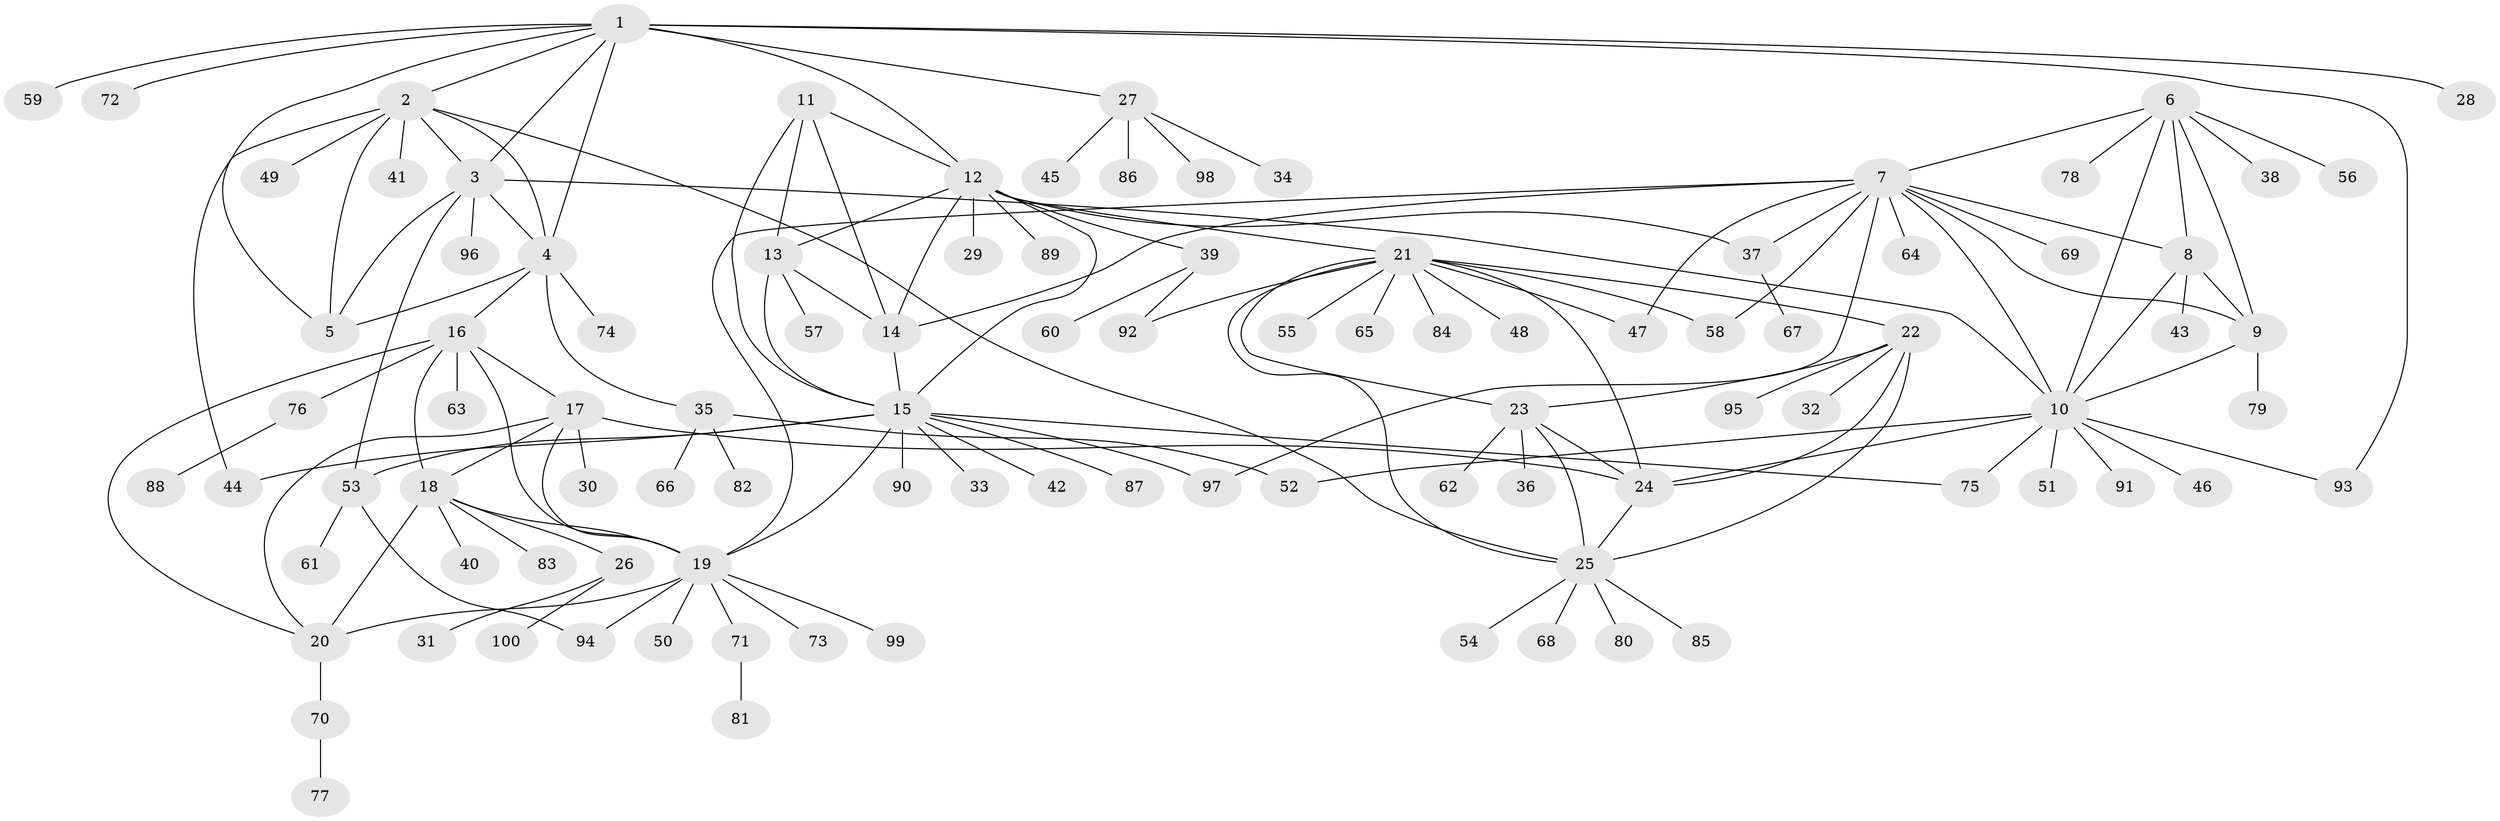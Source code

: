 // Generated by graph-tools (version 1.1) at 2025/26/03/09/25 03:26:35]
// undirected, 100 vertices, 146 edges
graph export_dot {
graph [start="1"]
  node [color=gray90,style=filled];
  1;
  2;
  3;
  4;
  5;
  6;
  7;
  8;
  9;
  10;
  11;
  12;
  13;
  14;
  15;
  16;
  17;
  18;
  19;
  20;
  21;
  22;
  23;
  24;
  25;
  26;
  27;
  28;
  29;
  30;
  31;
  32;
  33;
  34;
  35;
  36;
  37;
  38;
  39;
  40;
  41;
  42;
  43;
  44;
  45;
  46;
  47;
  48;
  49;
  50;
  51;
  52;
  53;
  54;
  55;
  56;
  57;
  58;
  59;
  60;
  61;
  62;
  63;
  64;
  65;
  66;
  67;
  68;
  69;
  70;
  71;
  72;
  73;
  74;
  75;
  76;
  77;
  78;
  79;
  80;
  81;
  82;
  83;
  84;
  85;
  86;
  87;
  88;
  89;
  90;
  91;
  92;
  93;
  94;
  95;
  96;
  97;
  98;
  99;
  100;
  1 -- 2;
  1 -- 3;
  1 -- 4;
  1 -- 5;
  1 -- 12;
  1 -- 27;
  1 -- 28;
  1 -- 59;
  1 -- 72;
  1 -- 93;
  2 -- 3;
  2 -- 4;
  2 -- 5;
  2 -- 25;
  2 -- 41;
  2 -- 44;
  2 -- 49;
  3 -- 4;
  3 -- 5;
  3 -- 10;
  3 -- 53;
  3 -- 96;
  4 -- 5;
  4 -- 16;
  4 -- 35;
  4 -- 74;
  6 -- 7;
  6 -- 8;
  6 -- 9;
  6 -- 10;
  6 -- 38;
  6 -- 56;
  6 -- 78;
  7 -- 8;
  7 -- 9;
  7 -- 10;
  7 -- 14;
  7 -- 19;
  7 -- 37;
  7 -- 47;
  7 -- 58;
  7 -- 64;
  7 -- 69;
  7 -- 97;
  8 -- 9;
  8 -- 10;
  8 -- 43;
  9 -- 10;
  9 -- 79;
  10 -- 24;
  10 -- 46;
  10 -- 51;
  10 -- 52;
  10 -- 75;
  10 -- 91;
  10 -- 93;
  11 -- 12;
  11 -- 13;
  11 -- 14;
  11 -- 15;
  12 -- 13;
  12 -- 14;
  12 -- 15;
  12 -- 21;
  12 -- 29;
  12 -- 37;
  12 -- 39;
  12 -- 89;
  13 -- 14;
  13 -- 15;
  13 -- 57;
  14 -- 15;
  15 -- 19;
  15 -- 33;
  15 -- 42;
  15 -- 44;
  15 -- 53;
  15 -- 75;
  15 -- 87;
  15 -- 90;
  15 -- 97;
  16 -- 17;
  16 -- 18;
  16 -- 19;
  16 -- 20;
  16 -- 63;
  16 -- 76;
  17 -- 18;
  17 -- 19;
  17 -- 20;
  17 -- 24;
  17 -- 30;
  18 -- 19;
  18 -- 20;
  18 -- 26;
  18 -- 40;
  18 -- 83;
  19 -- 20;
  19 -- 50;
  19 -- 71;
  19 -- 73;
  19 -- 94;
  19 -- 99;
  20 -- 70;
  21 -- 22;
  21 -- 23;
  21 -- 24;
  21 -- 25;
  21 -- 47;
  21 -- 48;
  21 -- 55;
  21 -- 58;
  21 -- 65;
  21 -- 84;
  21 -- 92;
  22 -- 23;
  22 -- 24;
  22 -- 25;
  22 -- 32;
  22 -- 95;
  23 -- 24;
  23 -- 25;
  23 -- 36;
  23 -- 62;
  24 -- 25;
  25 -- 54;
  25 -- 68;
  25 -- 80;
  25 -- 85;
  26 -- 31;
  26 -- 100;
  27 -- 34;
  27 -- 45;
  27 -- 86;
  27 -- 98;
  35 -- 52;
  35 -- 66;
  35 -- 82;
  37 -- 67;
  39 -- 60;
  39 -- 92;
  53 -- 61;
  53 -- 94;
  70 -- 77;
  71 -- 81;
  76 -- 88;
}
